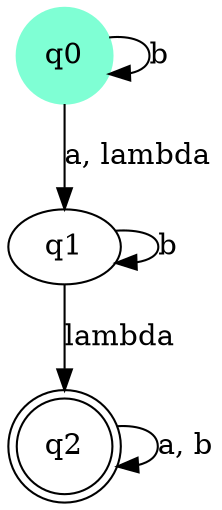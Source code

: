 // FSM
digraph {
	q1
	node [shape=doublecircle]
	q2
	node [color=aquamarine shape=circle style=filled]
	q0
	node [shape=circle]
	q0 -> q1 [label="a, lambda"]
	q0 -> q0 [label=b]
	q1 -> q1 [label=b]
	q1 -> q2 [label=lambda]
	q2 -> q2 [label="a, b"]
}

